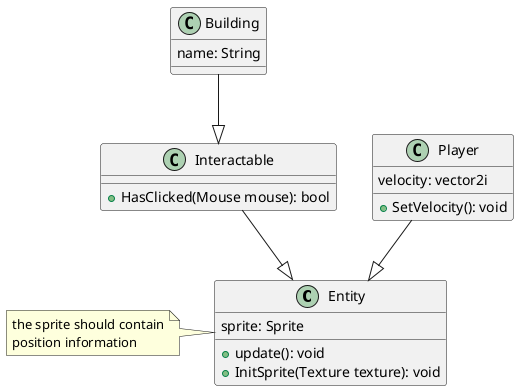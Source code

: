 @startuml
class Entity
{
    sprite: Sprite
    +update(): void
    +InitSprite(Texture texture): void
}
note left
the sprite should contain
position information
end note
class Interactable
{
    +HasClicked(Mouse mouse): bool
}
class Player
{
    velocity: vector2i
    +SetVelocity(): void
}
class Building
{
    name: String
}
Building --|> Interactable
Player --|> Entity
Interactable --|> Entity
@enduml